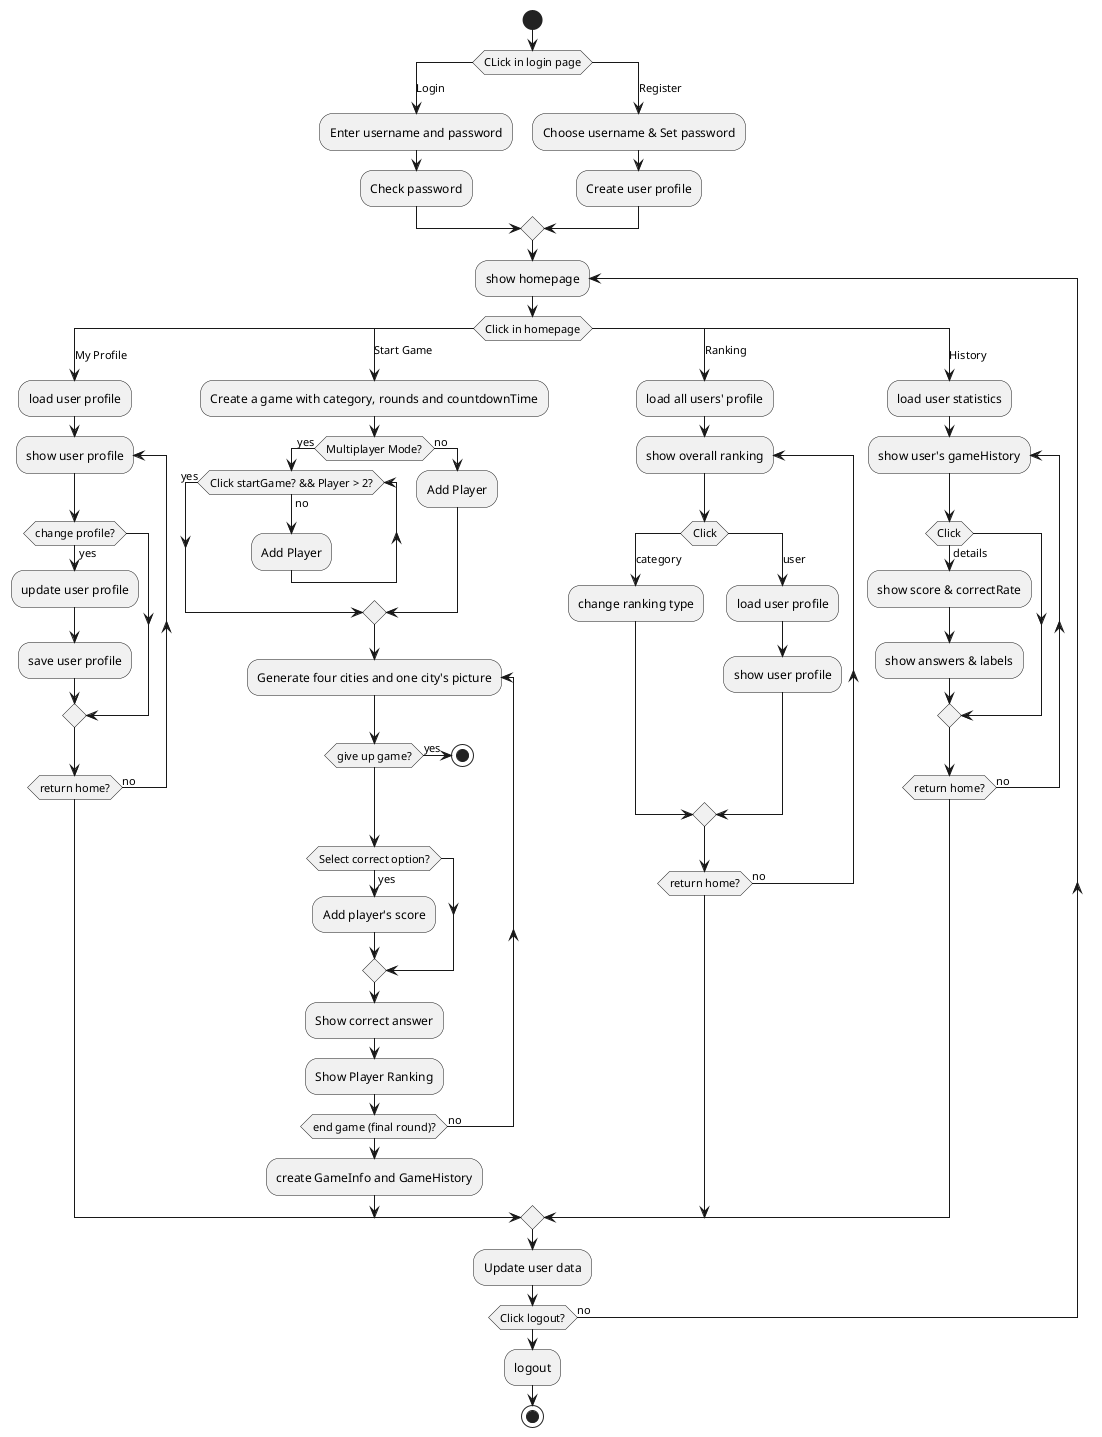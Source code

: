 @startuml
'https://plantuml.com/activity-diagram-beta

start
switch (CLick in login page)
case (Login)
    :Enter username and password;
    :Check password;
case (Register)
    :Choose username & Set password;
    :Create user profile;
endswitch
'========= success login =========

repeat :show homepage;
switch (Click in homepage)
case (My Profile)
    :load user profile;
    repeat :show user profile;
    if (change profile?) then(yes)
        :update user profile;
        :save user profile;
    endif
    repeat while(return home?) is(no)

case (Start Game)
    :Create a game with category, rounds and countdownTime;
    if (Multiplayer Mode?) then(yes)
'        :generate shared link;
        while(Click startGame? && Player > 2?) is(no)
            :Add Player;
        endwhile (yes)
    else (no)
        :Add Player;
    endif

    repeat :Generate four cities and one city's picture;
'        :show options and Picture;
        if (give up game?) then(yes)
            stop
        endif
        if (Select correct option?) then(yes)
            :Add player's score;
        endif
        :Show correct answer;
        :Show Player Ranking;
    repeat while(end game (final round)?) is(no)

'    if (record score?) then (yes)
'        :UserStatistic.addScore();
'    endif
    :create GameInfo and GameHistory;

case (Ranking)
    :load all users' profile;
    repeat :show overall ranking;
    switch (Click)
    case (category)
        :change ranking type;
    case (user)
        :load user profile;
        :show user profile;
    endswitch
    repeat while(return home?) is(no)

case (History)
    :load user statistics;
    repeat :show user's gameHistory;
    if (Click) then(details)
        :show score & correctRate;
        :show answers & labels;
    endif
    repeat while(return home?) is(no)
endswitch

:Update user data;
repeat while(Click logout?) is(no)
:logout;
stop

@enduml
